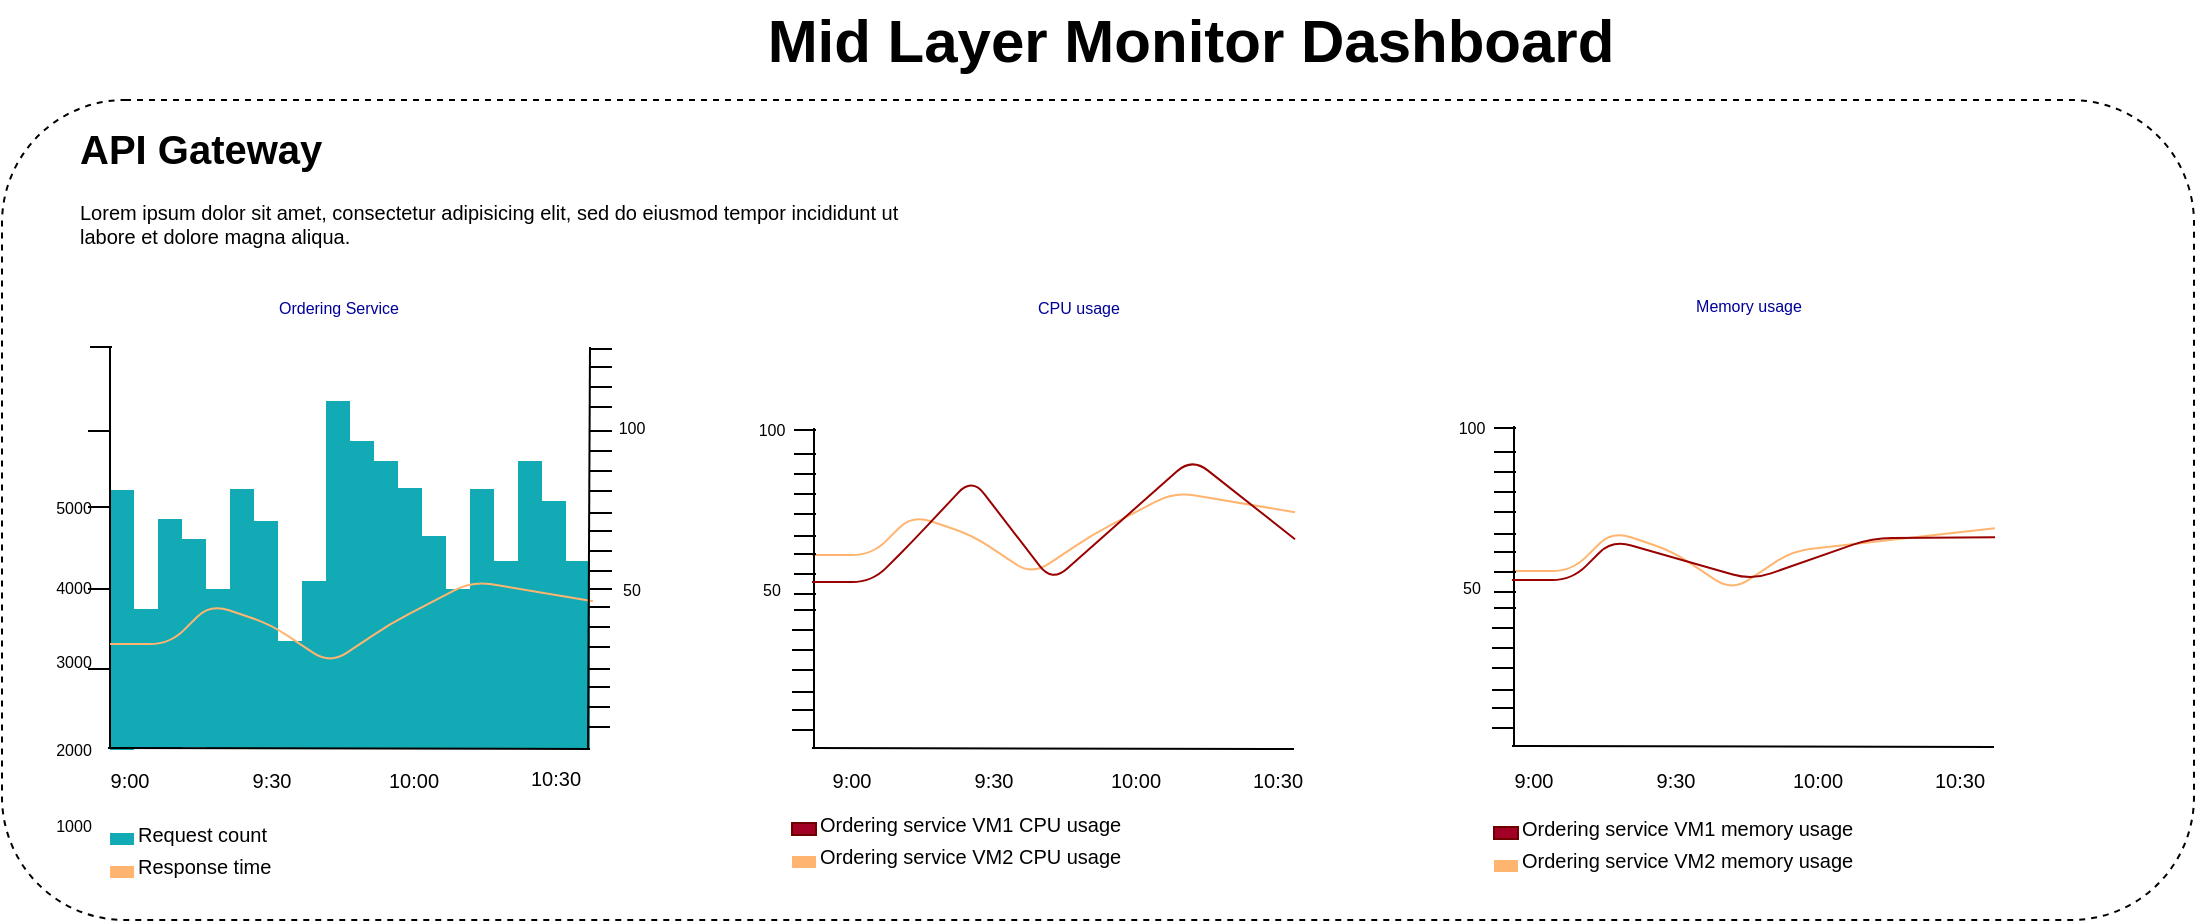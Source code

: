 <mxfile version="12.2.6" type="github" pages="1">
  <diagram id="07fea595-8f29-1299-0266-81d95cde20df" name="Page-1">
    <mxGraphModel dx="-1023" dy="-7" grid="1" gridSize="10" guides="1" tooltips="1" connect="1" arrows="1" fold="1" page="1" pageScale="1" pageWidth="1169" pageHeight="827" background="#ffffff" math="0" shadow="0">
      <root>
        <mxCell id="0"/>
        <mxCell id="1" parent="0"/>
        <mxCell id="Wl3PlyjCfCqaFqwn1Miz-761" value="" style="rounded=1;whiteSpace=wrap;html=1;dashed=1;" vertex="1" parent="1">
          <mxGeometry x="2354" y="950" width="1096" height="410" as="geometry"/>
        </mxCell>
        <mxCell id="723" value="" style="whiteSpace=wrap;fillColor=#12AAB5;gradientColor=none;gradientDirection=east;strokeColor=none;html=1;fontColor=#23445d;" parent="1" vertex="1">
          <mxGeometry x="2408" y="1145" width="12" height="130" as="geometry"/>
        </mxCell>
        <mxCell id="739" value="" style="whiteSpace=wrap;fillColor=#12AAB5;gradientColor=none;gradientDirection=east;strokeColor=none;html=1;fontColor=#23445d;" parent="1" vertex="1">
          <mxGeometry x="2408" y="1316.5" width="12" height="6" as="geometry"/>
        </mxCell>
        <mxCell id="744" value="Request count" style="text;spacingTop=-5;html=1;points=[];fontSize=10;" parent="1" vertex="1">
          <mxGeometry x="2420" y="1309.5" width="80" height="20" as="geometry"/>
        </mxCell>
        <mxCell id="749" value="Mid Layer Monitor Dashboard" style="text;spacingTop=-5;align=center;verticalAlign=middle;fontSize=30;fontStyle=1;html=1;points=[]" parent="1" vertex="1">
          <mxGeometry x="2543" y="900" width="810" height="45" as="geometry"/>
        </mxCell>
        <mxCell id="o6w3HR38CNkeLtD_eccx-752" value="" style="whiteSpace=wrap;fillColor=#12AAB5;gradientColor=none;gradientDirection=east;strokeColor=none;html=1;fontColor=#23445d;" parent="1" vertex="1">
          <mxGeometry x="2420" y="1204.5" width="12" height="70" as="geometry"/>
        </mxCell>
        <mxCell id="o6w3HR38CNkeLtD_eccx-753" value="" style="whiteSpace=wrap;fillColor=#12AAB5;gradientColor=none;gradientDirection=east;strokeColor=none;html=1;fontColor=#23445d;" parent="1" vertex="1">
          <mxGeometry x="2516" y="1100.5" width="12" height="174" as="geometry"/>
        </mxCell>
        <mxCell id="o6w3HR38CNkeLtD_eccx-754" value="" style="whiteSpace=wrap;fillColor=#12AAB5;gradientColor=none;gradientDirection=east;strokeColor=none;html=1;fontColor=#23445d;" parent="1" vertex="1">
          <mxGeometry x="2432" y="1159.5" width="12" height="115" as="geometry"/>
        </mxCell>
        <mxCell id="o6w3HR38CNkeLtD_eccx-755" value="" style="whiteSpace=wrap;fillColor=#12AAB5;gradientColor=none;gradientDirection=east;strokeColor=none;html=1;fontColor=#23445d;" parent="1" vertex="1">
          <mxGeometry x="2444" y="1169.5" width="12" height="104" as="geometry"/>
        </mxCell>
        <mxCell id="o6w3HR38CNkeLtD_eccx-756" value="" style="whiteSpace=wrap;fillColor=#12AAB5;gradientColor=none;gradientDirection=east;strokeColor=none;html=1;fontColor=#23445d;" parent="1" vertex="1">
          <mxGeometry x="2456" y="1194.5" width="12" height="80" as="geometry"/>
        </mxCell>
        <mxCell id="o6w3HR38CNkeLtD_eccx-757" value="" style="whiteSpace=wrap;fillColor=#12AAB5;gradientColor=none;gradientDirection=east;strokeColor=none;html=1;fontColor=#23445d;" parent="1" vertex="1">
          <mxGeometry x="2468" y="1144.5" width="12" height="130" as="geometry"/>
        </mxCell>
        <mxCell id="o6w3HR38CNkeLtD_eccx-758" value="" style="whiteSpace=wrap;fillColor=#12AAB5;gradientColor=none;gradientDirection=east;strokeColor=none;html=1;fontColor=#23445d;" parent="1" vertex="1">
          <mxGeometry x="2480" y="1160.5" width="12" height="114" as="geometry"/>
        </mxCell>
        <mxCell id="o6w3HR38CNkeLtD_eccx-759" value="" style="whiteSpace=wrap;fillColor=#12AAB5;gradientColor=none;gradientDirection=east;strokeColor=none;html=1;fontColor=#23445d;" parent="1" vertex="1">
          <mxGeometry x="2492" y="1220.5" width="12" height="54" as="geometry"/>
        </mxCell>
        <mxCell id="o6w3HR38CNkeLtD_eccx-760" value="" style="whiteSpace=wrap;fillColor=#12AAB5;gradientColor=none;gradientDirection=east;strokeColor=none;html=1;fontColor=#23445d;" parent="1" vertex="1">
          <mxGeometry x="2504" y="1190.5" width="12" height="84" as="geometry"/>
        </mxCell>
        <mxCell id="o6w3HR38CNkeLtD_eccx-762" value="" style="whiteSpace=wrap;fillColor=#12AAB5;gradientColor=none;gradientDirection=east;strokeColor=none;html=1;fontColor=#23445d;" parent="1" vertex="1">
          <mxGeometry x="2528" y="1120.5" width="12" height="154" as="geometry"/>
        </mxCell>
        <mxCell id="o6w3HR38CNkeLtD_eccx-763" value="" style="whiteSpace=wrap;fillColor=#12AAB5;gradientColor=none;gradientDirection=east;strokeColor=none;html=1;fontColor=#23445d;" parent="1" vertex="1">
          <mxGeometry x="2540" y="1130.5" width="12" height="144" as="geometry"/>
        </mxCell>
        <mxCell id="o6w3HR38CNkeLtD_eccx-764" value="" style="whiteSpace=wrap;fillColor=#12AAB5;gradientColor=none;gradientDirection=east;strokeColor=none;html=1;fontColor=#23445d;" parent="1" vertex="1">
          <mxGeometry x="2636" y="1180.5" width="12" height="94" as="geometry"/>
        </mxCell>
        <mxCell id="o6w3HR38CNkeLtD_eccx-765" value="" style="whiteSpace=wrap;fillColor=#12AAB5;gradientColor=none;gradientDirection=east;strokeColor=none;html=1;fontColor=#23445d;" parent="1" vertex="1">
          <mxGeometry x="2552" y="1144" width="12" height="130" as="geometry"/>
        </mxCell>
        <mxCell id="o6w3HR38CNkeLtD_eccx-766" value="" style="whiteSpace=wrap;fillColor=#12AAB5;gradientColor=none;gradientDirection=east;strokeColor=none;html=1;fontColor=#23445d;" parent="1" vertex="1">
          <mxGeometry x="2564" y="1168" width="12" height="106" as="geometry"/>
        </mxCell>
        <mxCell id="o6w3HR38CNkeLtD_eccx-767" value="" style="whiteSpace=wrap;fillColor=#12AAB5;gradientColor=none;gradientDirection=east;strokeColor=none;html=1;fontColor=#23445d;" parent="1" vertex="1">
          <mxGeometry x="2576" y="1194.5" width="12" height="80" as="geometry"/>
        </mxCell>
        <mxCell id="o6w3HR38CNkeLtD_eccx-768" value="" style="whiteSpace=wrap;fillColor=#12AAB5;gradientColor=none;gradientDirection=east;strokeColor=none;html=1;fontColor=#23445d;" parent="1" vertex="1">
          <mxGeometry x="2588" y="1144.5" width="12" height="130" as="geometry"/>
        </mxCell>
        <mxCell id="o6w3HR38CNkeLtD_eccx-769" value="" style="whiteSpace=wrap;fillColor=#12AAB5;gradientColor=none;gradientDirection=east;strokeColor=none;html=1;fontColor=#23445d;" parent="1" vertex="1">
          <mxGeometry x="2600" y="1180.5" width="12" height="94" as="geometry"/>
        </mxCell>
        <mxCell id="o6w3HR38CNkeLtD_eccx-770" value="" style="whiteSpace=wrap;fillColor=#12AAB5;gradientColor=none;gradientDirection=east;strokeColor=none;html=1;fontColor=#23445d;" parent="1" vertex="1">
          <mxGeometry x="2612" y="1130.5" width="12" height="144" as="geometry"/>
        </mxCell>
        <mxCell id="o6w3HR38CNkeLtD_eccx-771" value="" style="whiteSpace=wrap;fillColor=#12AAB5;gradientColor=none;gradientDirection=east;strokeColor=none;html=1;fontColor=#23445d;" parent="1" vertex="1">
          <mxGeometry x="2624" y="1150.5" width="12" height="124" as="geometry"/>
        </mxCell>
        <mxCell id="o6w3HR38CNkeLtD_eccx-772" value="" style="endArrow=none;html=1;strokeWidth=1;" parent="1" edge="1">
          <mxGeometry width="50" height="50" relative="1" as="geometry">
            <mxPoint x="2408" y="1273.5" as="sourcePoint"/>
            <mxPoint x="2408" y="1073.5" as="targetPoint"/>
          </mxGeometry>
        </mxCell>
        <mxCell id="o6w3HR38CNkeLtD_eccx-783" value="" style="endArrow=none;html=1;strokeWidth=1;" parent="1" edge="1">
          <mxGeometry width="50" height="50" relative="1" as="geometry">
            <mxPoint x="2407" y="1274" as="sourcePoint"/>
            <mxPoint x="2648" y="1274.5" as="targetPoint"/>
          </mxGeometry>
        </mxCell>
        <mxCell id="o6w3HR38CNkeLtD_eccx-785" value="" style="endArrow=none;html=1;strokeWidth=1;entryX=1.125;entryY=0.214;entryDx=0;entryDy=0;entryPerimeter=0;strokeColor=#FFB570;" parent="1" target="o6w3HR38CNkeLtD_eccx-764" edge="1">
          <mxGeometry width="50" height="50" relative="1" as="geometry">
            <mxPoint x="2408" y="1222" as="sourcePoint"/>
            <mxPoint x="2598" y="1222" as="targetPoint"/>
            <Array as="points">
              <mxPoint x="2438" y="1222"/>
              <mxPoint x="2458" y="1202"/>
              <mxPoint x="2488" y="1212"/>
              <mxPoint x="2518" y="1232"/>
              <mxPoint x="2548" y="1212"/>
              <mxPoint x="2589" y="1190.5"/>
            </Array>
          </mxGeometry>
        </mxCell>
        <mxCell id="o6w3HR38CNkeLtD_eccx-787" value="" style="endArrow=none;html=1;strokeWidth=1;" parent="1" edge="1">
          <mxGeometry width="50" height="50" relative="1" as="geometry">
            <mxPoint x="2397" y="1234.5" as="sourcePoint"/>
            <mxPoint x="2408" y="1234.5" as="targetPoint"/>
          </mxGeometry>
        </mxCell>
        <mxCell id="o6w3HR38CNkeLtD_eccx-789" value="" style="endArrow=none;html=1;strokeWidth=1;" parent="1" edge="1">
          <mxGeometry width="50" height="50" relative="1" as="geometry">
            <mxPoint x="2397" y="1194.5" as="sourcePoint"/>
            <mxPoint x="2408" y="1194.5" as="targetPoint"/>
          </mxGeometry>
        </mxCell>
        <mxCell id="o6w3HR38CNkeLtD_eccx-790" value="" style="endArrow=none;html=1;strokeWidth=1;" parent="1" edge="1">
          <mxGeometry width="50" height="50" relative="1" as="geometry">
            <mxPoint x="2397" y="1153.5" as="sourcePoint"/>
            <mxPoint x="2408" y="1153.5" as="targetPoint"/>
          </mxGeometry>
        </mxCell>
        <mxCell id="o6w3HR38CNkeLtD_eccx-791" value="" style="endArrow=none;html=1;strokeWidth=1;" parent="1" edge="1">
          <mxGeometry width="50" height="50" relative="1" as="geometry">
            <mxPoint x="2647" y="1274.5" as="sourcePoint"/>
            <mxPoint x="2648" y="1073.5" as="targetPoint"/>
          </mxGeometry>
        </mxCell>
        <mxCell id="o6w3HR38CNkeLtD_eccx-792" value="" style="endArrow=none;html=1;strokeWidth=1;" parent="1" edge="1">
          <mxGeometry width="50" height="50" relative="1" as="geometry">
            <mxPoint x="2647" y="1263.5" as="sourcePoint"/>
            <mxPoint x="2658" y="1263.5" as="targetPoint"/>
          </mxGeometry>
        </mxCell>
        <mxCell id="o6w3HR38CNkeLtD_eccx-793" value="" style="endArrow=none;html=1;strokeWidth=1;" parent="1" edge="1">
          <mxGeometry width="50" height="50" relative="1" as="geometry">
            <mxPoint x="2648" y="1194.5" as="sourcePoint"/>
            <mxPoint x="2659" y="1194.5" as="targetPoint"/>
          </mxGeometry>
        </mxCell>
        <mxCell id="o6w3HR38CNkeLtD_eccx-794" value="" style="endArrow=none;html=1;strokeWidth=1;" parent="1" edge="1">
          <mxGeometry width="50" height="50" relative="1" as="geometry">
            <mxPoint x="2647" y="1203.5" as="sourcePoint"/>
            <mxPoint x="2658" y="1203.5" as="targetPoint"/>
          </mxGeometry>
        </mxCell>
        <mxCell id="o6w3HR38CNkeLtD_eccx-795" value="" style="endArrow=none;html=1;strokeWidth=1;" parent="1" edge="1">
          <mxGeometry width="50" height="50" relative="1" as="geometry">
            <mxPoint x="2647" y="1213.5" as="sourcePoint"/>
            <mxPoint x="2658" y="1213.5" as="targetPoint"/>
          </mxGeometry>
        </mxCell>
        <mxCell id="o6w3HR38CNkeLtD_eccx-796" value="" style="endArrow=none;html=1;strokeWidth=1;" parent="1" edge="1">
          <mxGeometry width="50" height="50" relative="1" as="geometry">
            <mxPoint x="2647" y="1223.5" as="sourcePoint"/>
            <mxPoint x="2658" y="1223.5" as="targetPoint"/>
          </mxGeometry>
        </mxCell>
        <mxCell id="o6w3HR38CNkeLtD_eccx-797" value="" style="endArrow=none;html=1;strokeWidth=1;" parent="1" edge="1">
          <mxGeometry width="50" height="50" relative="1" as="geometry">
            <mxPoint x="2647" y="1234.5" as="sourcePoint"/>
            <mxPoint x="2658" y="1234.5" as="targetPoint"/>
          </mxGeometry>
        </mxCell>
        <mxCell id="o6w3HR38CNkeLtD_eccx-798" value="" style="endArrow=none;html=1;strokeWidth=1;" parent="1" edge="1">
          <mxGeometry width="50" height="50" relative="1" as="geometry">
            <mxPoint x="2647" y="1243.5" as="sourcePoint"/>
            <mxPoint x="2658" y="1243.5" as="targetPoint"/>
          </mxGeometry>
        </mxCell>
        <mxCell id="o6w3HR38CNkeLtD_eccx-799" value="" style="endArrow=none;html=1;strokeWidth=1;" parent="1" edge="1">
          <mxGeometry width="50" height="50" relative="1" as="geometry">
            <mxPoint x="2647" y="1253.5" as="sourcePoint"/>
            <mxPoint x="2658" y="1253.5" as="targetPoint"/>
          </mxGeometry>
        </mxCell>
        <mxCell id="o6w3HR38CNkeLtD_eccx-800" value="" style="endArrow=none;html=1;strokeWidth=1;" parent="1" edge="1">
          <mxGeometry width="50" height="50" relative="1" as="geometry">
            <mxPoint x="2648" y="1185.5" as="sourcePoint"/>
            <mxPoint x="2659" y="1185.5" as="targetPoint"/>
          </mxGeometry>
        </mxCell>
        <mxCell id="o6w3HR38CNkeLtD_eccx-801" value="" style="endArrow=none;html=1;strokeWidth=1;" parent="1" edge="1">
          <mxGeometry width="50" height="50" relative="1" as="geometry">
            <mxPoint x="2648" y="1115.5" as="sourcePoint"/>
            <mxPoint x="2659" y="1115.5" as="targetPoint"/>
          </mxGeometry>
        </mxCell>
        <mxCell id="o6w3HR38CNkeLtD_eccx-802" value="" style="endArrow=none;html=1;strokeWidth=1;" parent="1" edge="1">
          <mxGeometry width="50" height="50" relative="1" as="geometry">
            <mxPoint x="2648" y="1125.5" as="sourcePoint"/>
            <mxPoint x="2659" y="1125.5" as="targetPoint"/>
          </mxGeometry>
        </mxCell>
        <mxCell id="o6w3HR38CNkeLtD_eccx-803" value="" style="endArrow=none;html=1;strokeWidth=1;" parent="1" edge="1">
          <mxGeometry width="50" height="50" relative="1" as="geometry">
            <mxPoint x="2648" y="1135.5" as="sourcePoint"/>
            <mxPoint x="2659" y="1135.5" as="targetPoint"/>
          </mxGeometry>
        </mxCell>
        <mxCell id="o6w3HR38CNkeLtD_eccx-804" value="" style="endArrow=none;html=1;strokeWidth=1;" parent="1" edge="1">
          <mxGeometry width="50" height="50" relative="1" as="geometry">
            <mxPoint x="2648" y="1145.5" as="sourcePoint"/>
            <mxPoint x="2659" y="1145.5" as="targetPoint"/>
          </mxGeometry>
        </mxCell>
        <mxCell id="o6w3HR38CNkeLtD_eccx-805" value="" style="endArrow=none;html=1;strokeWidth=1;" parent="1" edge="1">
          <mxGeometry width="50" height="50" relative="1" as="geometry">
            <mxPoint x="2648" y="1156.5" as="sourcePoint"/>
            <mxPoint x="2659" y="1156.5" as="targetPoint"/>
          </mxGeometry>
        </mxCell>
        <mxCell id="o6w3HR38CNkeLtD_eccx-806" value="" style="endArrow=none;html=1;strokeWidth=1;" parent="1" edge="1">
          <mxGeometry width="50" height="50" relative="1" as="geometry">
            <mxPoint x="2648" y="1165.5" as="sourcePoint"/>
            <mxPoint x="2659" y="1165.5" as="targetPoint"/>
          </mxGeometry>
        </mxCell>
        <mxCell id="o6w3HR38CNkeLtD_eccx-807" value="" style="endArrow=none;html=1;strokeWidth=1;" parent="1" edge="1">
          <mxGeometry width="50" height="50" relative="1" as="geometry">
            <mxPoint x="2648" y="1175.5" as="sourcePoint"/>
            <mxPoint x="2659" y="1175.5" as="targetPoint"/>
          </mxGeometry>
        </mxCell>
        <mxCell id="o6w3HR38CNkeLtD_eccx-808" value="" style="endArrow=none;html=1;strokeWidth=1;" parent="1" edge="1">
          <mxGeometry width="50" height="50" relative="1" as="geometry">
            <mxPoint x="2648" y="1103.5" as="sourcePoint"/>
            <mxPoint x="2659" y="1103.5" as="targetPoint"/>
          </mxGeometry>
        </mxCell>
        <mxCell id="o6w3HR38CNkeLtD_eccx-813" value="" style="endArrow=none;html=1;strokeWidth=1;" parent="1" edge="1">
          <mxGeometry width="50" height="50" relative="1" as="geometry">
            <mxPoint x="2648" y="1074.5" as="sourcePoint"/>
            <mxPoint x="2659" y="1074.5" as="targetPoint"/>
          </mxGeometry>
        </mxCell>
        <mxCell id="o6w3HR38CNkeLtD_eccx-814" value="" style="endArrow=none;html=1;strokeWidth=1;" parent="1" edge="1">
          <mxGeometry width="50" height="50" relative="1" as="geometry">
            <mxPoint x="2648" y="1083.5" as="sourcePoint"/>
            <mxPoint x="2659" y="1083.5" as="targetPoint"/>
          </mxGeometry>
        </mxCell>
        <mxCell id="o6w3HR38CNkeLtD_eccx-815" value="" style="endArrow=none;html=1;strokeWidth=1;" parent="1" edge="1">
          <mxGeometry width="50" height="50" relative="1" as="geometry">
            <mxPoint x="2648" y="1093.5" as="sourcePoint"/>
            <mxPoint x="2659" y="1093.5" as="targetPoint"/>
          </mxGeometry>
        </mxCell>
        <mxCell id="o6w3HR38CNkeLtD_eccx-816" value="" style="endArrow=none;html=1;strokeWidth=1;" parent="1" edge="1">
          <mxGeometry width="50" height="50" relative="1" as="geometry">
            <mxPoint x="2397" y="1115.5" as="sourcePoint"/>
            <mxPoint x="2408" y="1115.5" as="targetPoint"/>
          </mxGeometry>
        </mxCell>
        <mxCell id="o6w3HR38CNkeLtD_eccx-817" value="" style="endArrow=none;html=1;strokeWidth=1;" parent="1" edge="1">
          <mxGeometry width="50" height="50" relative="1" as="geometry">
            <mxPoint x="2398" y="1073.5" as="sourcePoint"/>
            <mxPoint x="2409" y="1073.5" as="targetPoint"/>
          </mxGeometry>
        </mxCell>
        <mxCell id="o6w3HR38CNkeLtD_eccx-818" value="&lt;font style=&quot;font-size: 8px;&quot;&gt;1000&lt;/font&gt;" style="text;html=1;align=center;verticalAlign=middle;whiteSpace=wrap;rounded=0;fontSize=8;" parent="1" vertex="1">
          <mxGeometry x="2370" y="1303" width="40" height="20" as="geometry"/>
        </mxCell>
        <mxCell id="o6w3HR38CNkeLtD_eccx-819" value="&lt;font style=&quot;font-size: 8px&quot;&gt;2000&lt;/font&gt;" style="text;html=1;align=center;verticalAlign=middle;whiteSpace=wrap;rounded=0;fontSize=8;" parent="1" vertex="1">
          <mxGeometry x="2370" y="1265" width="40" height="20" as="geometry"/>
        </mxCell>
        <mxCell id="o6w3HR38CNkeLtD_eccx-820" value="&lt;font style=&quot;font-size: 8px&quot;&gt;3000&lt;/font&gt;" style="text;html=1;align=center;verticalAlign=middle;whiteSpace=wrap;rounded=0;fontSize=8;" parent="1" vertex="1">
          <mxGeometry x="2370" y="1221" width="40" height="20" as="geometry"/>
        </mxCell>
        <mxCell id="o6w3HR38CNkeLtD_eccx-821" value="&lt;font style=&quot;font-size: 8px&quot;&gt;4000&lt;/font&gt;" style="text;html=1;align=center;verticalAlign=middle;whiteSpace=wrap;rounded=0;fontSize=8;" parent="1" vertex="1">
          <mxGeometry x="2370" y="1184" width="40" height="20" as="geometry"/>
        </mxCell>
        <mxCell id="o6w3HR38CNkeLtD_eccx-822" value="&lt;font style=&quot;font-size: 8px&quot;&gt;5000&lt;/font&gt;" style="text;html=1;align=center;verticalAlign=middle;whiteSpace=wrap;rounded=0;fontSize=8;" parent="1" vertex="1">
          <mxGeometry x="2370" y="1144" width="40" height="20" as="geometry"/>
        </mxCell>
        <mxCell id="o6w3HR38CNkeLtD_eccx-823" value="&lt;font style=&quot;font-size: 8px&quot;&gt;100&lt;/font&gt;" style="text;html=1;align=center;verticalAlign=middle;whiteSpace=wrap;rounded=0;fontSize=8;" parent="1" vertex="1">
          <mxGeometry x="2659" y="1103.5" width="20" height="20" as="geometry"/>
        </mxCell>
        <mxCell id="o6w3HR38CNkeLtD_eccx-824" value="&lt;font style=&quot;font-size: 8px&quot;&gt;50&lt;/font&gt;" style="text;html=1;align=center;verticalAlign=middle;whiteSpace=wrap;rounded=0;fontSize=8;" parent="1" vertex="1">
          <mxGeometry x="2659" y="1184.5" width="20" height="20" as="geometry"/>
        </mxCell>
        <mxCell id="o6w3HR38CNkeLtD_eccx-825" value="Ordering Service" style="text;html=1;strokeColor=none;fillColor=none;align=center;verticalAlign=middle;whiteSpace=wrap;rounded=0;fontSize=8;fontColor=#000099;" parent="1" vertex="1">
          <mxGeometry x="2469" y="1043.5" width="107" height="20" as="geometry"/>
        </mxCell>
        <mxCell id="o6w3HR38CNkeLtD_eccx-827" value="" style="whiteSpace=wrap;fillColor=#FFB570;gradientColor=none;gradientDirection=east;strokeColor=none;html=1;fontColor=#23445d;" parent="1" vertex="1">
          <mxGeometry x="2408" y="1333" width="12" height="6" as="geometry"/>
        </mxCell>
        <mxCell id="o6w3HR38CNkeLtD_eccx-828" value="Response time" style="text;spacingTop=-5;html=1;points=[];fontSize=10;" parent="1" vertex="1">
          <mxGeometry x="2420" y="1326" width="80" height="20" as="geometry"/>
        </mxCell>
        <mxCell id="o6w3HR38CNkeLtD_eccx-833" value="" style="endArrow=none;html=1;strokeWidth=1;entryX=1.125;entryY=0.214;entryDx=0;entryDy=0;entryPerimeter=0;strokeColor=#FFB570;" parent="1" edge="1">
          <mxGeometry width="50" height="50" relative="1" as="geometry">
            <mxPoint x="2759" y="1177.5" as="sourcePoint"/>
            <mxPoint x="3000.5" y="1156.116" as="targetPoint"/>
            <Array as="points">
              <mxPoint x="2789" y="1177.5"/>
              <mxPoint x="2809" y="1157.5"/>
              <mxPoint x="2839" y="1167.5"/>
              <mxPoint x="2869" y="1187.5"/>
              <mxPoint x="2899" y="1167.5"/>
              <mxPoint x="2940" y="1146"/>
            </Array>
          </mxGeometry>
        </mxCell>
        <mxCell id="o6w3HR38CNkeLtD_eccx-834" value="" style="endArrow=none;html=1;strokeWidth=1;" parent="1" edge="1">
          <mxGeometry width="50" height="50" relative="1" as="geometry">
            <mxPoint x="2760" y="1274" as="sourcePoint"/>
            <mxPoint x="2760" y="1114" as="targetPoint"/>
          </mxGeometry>
        </mxCell>
        <mxCell id="o6w3HR38CNkeLtD_eccx-836" value="" style="endArrow=none;html=1;strokeWidth=1;" parent="1" edge="1">
          <mxGeometry width="50" height="50" relative="1" as="geometry">
            <mxPoint x="2750" y="1205" as="sourcePoint"/>
            <mxPoint x="2761" y="1205" as="targetPoint"/>
          </mxGeometry>
        </mxCell>
        <mxCell id="o6w3HR38CNkeLtD_eccx-837" value="" style="endArrow=none;html=1;strokeWidth=1;" parent="1" edge="1">
          <mxGeometry width="50" height="50" relative="1" as="geometry">
            <mxPoint x="2749" y="1215" as="sourcePoint"/>
            <mxPoint x="2760" y="1215" as="targetPoint"/>
          </mxGeometry>
        </mxCell>
        <mxCell id="o6w3HR38CNkeLtD_eccx-838" value="" style="endArrow=none;html=1;strokeWidth=1;" parent="1" edge="1">
          <mxGeometry width="50" height="50" relative="1" as="geometry">
            <mxPoint x="2749" y="1225" as="sourcePoint"/>
            <mxPoint x="2760" y="1225" as="targetPoint"/>
          </mxGeometry>
        </mxCell>
        <mxCell id="o6w3HR38CNkeLtD_eccx-839" value="" style="endArrow=none;html=1;strokeWidth=1;" parent="1" edge="1">
          <mxGeometry width="50" height="50" relative="1" as="geometry">
            <mxPoint x="2749" y="1235" as="sourcePoint"/>
            <mxPoint x="2760" y="1235" as="targetPoint"/>
          </mxGeometry>
        </mxCell>
        <mxCell id="o6w3HR38CNkeLtD_eccx-840" value="" style="endArrow=none;html=1;strokeWidth=1;" parent="1" edge="1">
          <mxGeometry width="50" height="50" relative="1" as="geometry">
            <mxPoint x="2749" y="1246" as="sourcePoint"/>
            <mxPoint x="2760" y="1246" as="targetPoint"/>
          </mxGeometry>
        </mxCell>
        <mxCell id="o6w3HR38CNkeLtD_eccx-841" value="" style="endArrow=none;html=1;strokeWidth=1;" parent="1" edge="1">
          <mxGeometry width="50" height="50" relative="1" as="geometry">
            <mxPoint x="2749" y="1255" as="sourcePoint"/>
            <mxPoint x="2760" y="1255" as="targetPoint"/>
          </mxGeometry>
        </mxCell>
        <mxCell id="o6w3HR38CNkeLtD_eccx-842" value="" style="endArrow=none;html=1;strokeWidth=1;" parent="1" edge="1">
          <mxGeometry width="50" height="50" relative="1" as="geometry">
            <mxPoint x="2749" y="1265" as="sourcePoint"/>
            <mxPoint x="2760" y="1265" as="targetPoint"/>
          </mxGeometry>
        </mxCell>
        <mxCell id="o6w3HR38CNkeLtD_eccx-843" value="" style="endArrow=none;html=1;strokeWidth=1;" parent="1" edge="1">
          <mxGeometry width="50" height="50" relative="1" as="geometry">
            <mxPoint x="2750" y="1197" as="sourcePoint"/>
            <mxPoint x="2761" y="1197" as="targetPoint"/>
          </mxGeometry>
        </mxCell>
        <mxCell id="o6w3HR38CNkeLtD_eccx-844" value="" style="endArrow=none;html=1;strokeWidth=1;" parent="1" edge="1">
          <mxGeometry width="50" height="50" relative="1" as="geometry">
            <mxPoint x="2750" y="1127" as="sourcePoint"/>
            <mxPoint x="2761" y="1127" as="targetPoint"/>
          </mxGeometry>
        </mxCell>
        <mxCell id="o6w3HR38CNkeLtD_eccx-845" value="" style="endArrow=none;html=1;strokeWidth=1;" parent="1" edge="1">
          <mxGeometry width="50" height="50" relative="1" as="geometry">
            <mxPoint x="2750" y="1137" as="sourcePoint"/>
            <mxPoint x="2761" y="1137" as="targetPoint"/>
          </mxGeometry>
        </mxCell>
        <mxCell id="o6w3HR38CNkeLtD_eccx-846" value="" style="endArrow=none;html=1;strokeWidth=1;" parent="1" edge="1">
          <mxGeometry width="50" height="50" relative="1" as="geometry">
            <mxPoint x="2750" y="1147" as="sourcePoint"/>
            <mxPoint x="2761" y="1147" as="targetPoint"/>
          </mxGeometry>
        </mxCell>
        <mxCell id="o6w3HR38CNkeLtD_eccx-847" value="" style="endArrow=none;html=1;strokeWidth=1;" parent="1" edge="1">
          <mxGeometry width="50" height="50" relative="1" as="geometry">
            <mxPoint x="2750" y="1157" as="sourcePoint"/>
            <mxPoint x="2761" y="1157" as="targetPoint"/>
          </mxGeometry>
        </mxCell>
        <mxCell id="o6w3HR38CNkeLtD_eccx-848" value="" style="endArrow=none;html=1;strokeWidth=1;" parent="1" edge="1">
          <mxGeometry width="50" height="50" relative="1" as="geometry">
            <mxPoint x="2750" y="1168" as="sourcePoint"/>
            <mxPoint x="2761" y="1168" as="targetPoint"/>
          </mxGeometry>
        </mxCell>
        <mxCell id="o6w3HR38CNkeLtD_eccx-849" value="" style="endArrow=none;html=1;strokeWidth=1;" parent="1" edge="1">
          <mxGeometry width="50" height="50" relative="1" as="geometry">
            <mxPoint x="2750" y="1177" as="sourcePoint"/>
            <mxPoint x="2761" y="1177" as="targetPoint"/>
          </mxGeometry>
        </mxCell>
        <mxCell id="o6w3HR38CNkeLtD_eccx-850" value="" style="endArrow=none;html=1;strokeWidth=1;" parent="1" edge="1">
          <mxGeometry width="50" height="50" relative="1" as="geometry">
            <mxPoint x="2750" y="1187" as="sourcePoint"/>
            <mxPoint x="2761" y="1187" as="targetPoint"/>
          </mxGeometry>
        </mxCell>
        <mxCell id="o6w3HR38CNkeLtD_eccx-851" value="" style="endArrow=none;html=1;strokeWidth=1;" parent="1" edge="1">
          <mxGeometry width="50" height="50" relative="1" as="geometry">
            <mxPoint x="2750" y="1115" as="sourcePoint"/>
            <mxPoint x="2761" y="1115" as="targetPoint"/>
          </mxGeometry>
        </mxCell>
        <mxCell id="o6w3HR38CNkeLtD_eccx-855" value="&lt;font style=&quot;font-size: 8px&quot;&gt;100&lt;/font&gt;" style="text;html=1;align=center;verticalAlign=middle;whiteSpace=wrap;rounded=0;fontSize=8;" parent="1" vertex="1">
          <mxGeometry x="2729" y="1104.5" width="20" height="20" as="geometry"/>
        </mxCell>
        <mxCell id="o6w3HR38CNkeLtD_eccx-856" value="&lt;font style=&quot;font-size: 8px&quot;&gt;50&lt;/font&gt;" style="text;html=1;align=center;verticalAlign=middle;whiteSpace=wrap;rounded=0;fontSize=8;" parent="1" vertex="1">
          <mxGeometry x="2729" y="1184.5" width="20" height="20" as="geometry"/>
        </mxCell>
        <mxCell id="o6w3HR38CNkeLtD_eccx-857" value="" style="endArrow=none;html=1;strokeWidth=1;" parent="1" edge="1">
          <mxGeometry width="50" height="50" relative="1" as="geometry">
            <mxPoint x="2759" y="1274" as="sourcePoint"/>
            <mxPoint x="3000" y="1274.5" as="targetPoint"/>
          </mxGeometry>
        </mxCell>
        <mxCell id="o6w3HR38CNkeLtD_eccx-858" value="" style="endArrow=none;html=1;strokeWidth=1;entryX=1.125;entryY=0.214;entryDx=0;entryDy=0;entryPerimeter=0;strokeColor=#990000;" parent="1" edge="1">
          <mxGeometry width="50" height="50" relative="1" as="geometry">
            <mxPoint x="2759" y="1191" as="sourcePoint"/>
            <mxPoint x="3000.5" y="1169.616" as="targetPoint"/>
            <Array as="points">
              <mxPoint x="2789" y="1191"/>
              <mxPoint x="2809" y="1171"/>
              <mxPoint x="2839" y="1139"/>
              <mxPoint x="2879" y="1191"/>
              <mxPoint x="2949" y="1129"/>
            </Array>
          </mxGeometry>
        </mxCell>
        <mxCell id="o6w3HR38CNkeLtD_eccx-903" value="" style="endArrow=none;html=1;strokeWidth=1;entryX=1.125;entryY=0.214;entryDx=0;entryDy=0;entryPerimeter=0;strokeColor=#FFB570;" parent="1" edge="1">
          <mxGeometry width="50" height="50" relative="1" as="geometry">
            <mxPoint x="3109" y="1185.5" as="sourcePoint"/>
            <mxPoint x="3350.5" y="1164.116" as="targetPoint"/>
            <Array as="points">
              <mxPoint x="3139" y="1185.5"/>
              <mxPoint x="3159" y="1165.5"/>
              <mxPoint x="3189" y="1175.5"/>
              <mxPoint x="3219" y="1195.5"/>
              <mxPoint x="3249" y="1175.5"/>
            </Array>
          </mxGeometry>
        </mxCell>
        <mxCell id="o6w3HR38CNkeLtD_eccx-904" value="" style="endArrow=none;html=1;strokeWidth=1;" parent="1" edge="1">
          <mxGeometry width="50" height="50" relative="1" as="geometry">
            <mxPoint x="3110" y="1273" as="sourcePoint"/>
            <mxPoint x="3110" y="1113" as="targetPoint"/>
          </mxGeometry>
        </mxCell>
        <mxCell id="o6w3HR38CNkeLtD_eccx-905" value="" style="endArrow=none;html=1;strokeWidth=1;" parent="1" edge="1">
          <mxGeometry width="50" height="50" relative="1" as="geometry">
            <mxPoint x="3100" y="1204" as="sourcePoint"/>
            <mxPoint x="3111" y="1204" as="targetPoint"/>
          </mxGeometry>
        </mxCell>
        <mxCell id="o6w3HR38CNkeLtD_eccx-906" value="" style="endArrow=none;html=1;strokeWidth=1;" parent="1" edge="1">
          <mxGeometry width="50" height="50" relative="1" as="geometry">
            <mxPoint x="3099" y="1214" as="sourcePoint"/>
            <mxPoint x="3110" y="1214" as="targetPoint"/>
          </mxGeometry>
        </mxCell>
        <mxCell id="o6w3HR38CNkeLtD_eccx-907" value="" style="endArrow=none;html=1;strokeWidth=1;" parent="1" edge="1">
          <mxGeometry width="50" height="50" relative="1" as="geometry">
            <mxPoint x="3099" y="1224" as="sourcePoint"/>
            <mxPoint x="3110" y="1224" as="targetPoint"/>
          </mxGeometry>
        </mxCell>
        <mxCell id="o6w3HR38CNkeLtD_eccx-908" value="" style="endArrow=none;html=1;strokeWidth=1;" parent="1" edge="1">
          <mxGeometry width="50" height="50" relative="1" as="geometry">
            <mxPoint x="3099" y="1234" as="sourcePoint"/>
            <mxPoint x="3110" y="1234" as="targetPoint"/>
          </mxGeometry>
        </mxCell>
        <mxCell id="o6w3HR38CNkeLtD_eccx-909" value="" style="endArrow=none;html=1;strokeWidth=1;" parent="1" edge="1">
          <mxGeometry width="50" height="50" relative="1" as="geometry">
            <mxPoint x="3099" y="1245" as="sourcePoint"/>
            <mxPoint x="3110" y="1245" as="targetPoint"/>
          </mxGeometry>
        </mxCell>
        <mxCell id="o6w3HR38CNkeLtD_eccx-910" value="" style="endArrow=none;html=1;strokeWidth=1;" parent="1" edge="1">
          <mxGeometry width="50" height="50" relative="1" as="geometry">
            <mxPoint x="3099" y="1254" as="sourcePoint"/>
            <mxPoint x="3110" y="1254" as="targetPoint"/>
          </mxGeometry>
        </mxCell>
        <mxCell id="o6w3HR38CNkeLtD_eccx-911" value="" style="endArrow=none;html=1;strokeWidth=1;" parent="1" edge="1">
          <mxGeometry width="50" height="50" relative="1" as="geometry">
            <mxPoint x="3099" y="1264" as="sourcePoint"/>
            <mxPoint x="3110" y="1264" as="targetPoint"/>
          </mxGeometry>
        </mxCell>
        <mxCell id="o6w3HR38CNkeLtD_eccx-912" value="" style="endArrow=none;html=1;strokeWidth=1;" parent="1" edge="1">
          <mxGeometry width="50" height="50" relative="1" as="geometry">
            <mxPoint x="3100" y="1196" as="sourcePoint"/>
            <mxPoint x="3111" y="1196" as="targetPoint"/>
          </mxGeometry>
        </mxCell>
        <mxCell id="o6w3HR38CNkeLtD_eccx-913" value="" style="endArrow=none;html=1;strokeWidth=1;" parent="1" edge="1">
          <mxGeometry width="50" height="50" relative="1" as="geometry">
            <mxPoint x="3100" y="1126" as="sourcePoint"/>
            <mxPoint x="3111" y="1126" as="targetPoint"/>
          </mxGeometry>
        </mxCell>
        <mxCell id="o6w3HR38CNkeLtD_eccx-914" value="" style="endArrow=none;html=1;strokeWidth=1;" parent="1" edge="1">
          <mxGeometry width="50" height="50" relative="1" as="geometry">
            <mxPoint x="3100" y="1136" as="sourcePoint"/>
            <mxPoint x="3111" y="1136" as="targetPoint"/>
          </mxGeometry>
        </mxCell>
        <mxCell id="o6w3HR38CNkeLtD_eccx-915" value="" style="endArrow=none;html=1;strokeWidth=1;" parent="1" edge="1">
          <mxGeometry width="50" height="50" relative="1" as="geometry">
            <mxPoint x="3100" y="1146" as="sourcePoint"/>
            <mxPoint x="3111" y="1146" as="targetPoint"/>
          </mxGeometry>
        </mxCell>
        <mxCell id="o6w3HR38CNkeLtD_eccx-916" value="" style="endArrow=none;html=1;strokeWidth=1;" parent="1" edge="1">
          <mxGeometry width="50" height="50" relative="1" as="geometry">
            <mxPoint x="3100" y="1156" as="sourcePoint"/>
            <mxPoint x="3111" y="1156" as="targetPoint"/>
          </mxGeometry>
        </mxCell>
        <mxCell id="o6w3HR38CNkeLtD_eccx-917" value="" style="endArrow=none;html=1;strokeWidth=1;" parent="1" edge="1">
          <mxGeometry width="50" height="50" relative="1" as="geometry">
            <mxPoint x="3100" y="1167" as="sourcePoint"/>
            <mxPoint x="3111" y="1167" as="targetPoint"/>
          </mxGeometry>
        </mxCell>
        <mxCell id="o6w3HR38CNkeLtD_eccx-918" value="" style="endArrow=none;html=1;strokeWidth=1;" parent="1" edge="1">
          <mxGeometry width="50" height="50" relative="1" as="geometry">
            <mxPoint x="3100" y="1176" as="sourcePoint"/>
            <mxPoint x="3111" y="1176" as="targetPoint"/>
          </mxGeometry>
        </mxCell>
        <mxCell id="o6w3HR38CNkeLtD_eccx-919" value="" style="endArrow=none;html=1;strokeWidth=1;" parent="1" edge="1">
          <mxGeometry width="50" height="50" relative="1" as="geometry">
            <mxPoint x="3100" y="1186" as="sourcePoint"/>
            <mxPoint x="3111" y="1186" as="targetPoint"/>
          </mxGeometry>
        </mxCell>
        <mxCell id="o6w3HR38CNkeLtD_eccx-920" value="" style="endArrow=none;html=1;strokeWidth=1;" parent="1" edge="1">
          <mxGeometry width="50" height="50" relative="1" as="geometry">
            <mxPoint x="3100" y="1114" as="sourcePoint"/>
            <mxPoint x="3111" y="1114" as="targetPoint"/>
          </mxGeometry>
        </mxCell>
        <mxCell id="o6w3HR38CNkeLtD_eccx-921" value="&lt;font style=&quot;font-size: 8px&quot;&gt;100&lt;/font&gt;" style="text;html=1;align=center;verticalAlign=middle;whiteSpace=wrap;rounded=0;fontSize=8;" parent="1" vertex="1">
          <mxGeometry x="3079" y="1103.5" width="20" height="20" as="geometry"/>
        </mxCell>
        <mxCell id="o6w3HR38CNkeLtD_eccx-922" value="&lt;font style=&quot;font-size: 8px&quot;&gt;50&lt;/font&gt;" style="text;html=1;align=center;verticalAlign=middle;whiteSpace=wrap;rounded=0;fontSize=8;" parent="1" vertex="1">
          <mxGeometry x="3079" y="1183.5" width="20" height="20" as="geometry"/>
        </mxCell>
        <mxCell id="o6w3HR38CNkeLtD_eccx-923" value="" style="endArrow=none;html=1;strokeWidth=1;" parent="1" edge="1">
          <mxGeometry width="50" height="50" relative="1" as="geometry">
            <mxPoint x="3109" y="1273" as="sourcePoint"/>
            <mxPoint x="3350" y="1273.5" as="targetPoint"/>
          </mxGeometry>
        </mxCell>
        <mxCell id="o6w3HR38CNkeLtD_eccx-924" value="" style="endArrow=none;html=1;strokeWidth=1;entryX=1.125;entryY=0.214;entryDx=0;entryDy=0;entryPerimeter=0;strokeColor=#990000;" parent="1" edge="1">
          <mxGeometry width="50" height="50" relative="1" as="geometry">
            <mxPoint x="3109" y="1190" as="sourcePoint"/>
            <mxPoint x="3350.5" y="1168.616" as="targetPoint"/>
            <Array as="points">
              <mxPoint x="3139" y="1190"/>
              <mxPoint x="3159" y="1170"/>
              <mxPoint x="3229" y="1190"/>
              <mxPoint x="3289" y="1169"/>
            </Array>
          </mxGeometry>
        </mxCell>
        <mxCell id="o6w3HR38CNkeLtD_eccx-925" value="Memory usage" style="text;html=1;strokeColor=none;fillColor=none;align=center;verticalAlign=middle;whiteSpace=wrap;rounded=0;fontSize=8;fontColor=#000099;" parent="1" vertex="1">
          <mxGeometry x="3174" y="1042.5" width="107" height="20" as="geometry"/>
        </mxCell>
        <mxCell id="o6w3HR38CNkeLtD_eccx-926" value="CPU usage" style="text;html=1;strokeColor=none;fillColor=none;align=center;verticalAlign=middle;whiteSpace=wrap;rounded=0;fontSize=8;fontColor=#000099;" parent="1" vertex="1">
          <mxGeometry x="2839" y="1043.5" width="107" height="20" as="geometry"/>
        </mxCell>
        <mxCell id="o6w3HR38CNkeLtD_eccx-928" value="9:00" style="text;html=1;strokeColor=none;fillColor=none;align=center;verticalAlign=middle;whiteSpace=wrap;rounded=0;dashed=1;dashPattern=1 2;fontSize=10;fontColor=#000000;opacity=0;" parent="1" vertex="1">
          <mxGeometry x="2398" y="1279.5" width="40" height="20" as="geometry"/>
        </mxCell>
        <mxCell id="o6w3HR38CNkeLtD_eccx-929" value="9:30" style="text;html=1;strokeColor=none;fillColor=none;align=center;verticalAlign=middle;whiteSpace=wrap;rounded=0;dashed=1;dashPattern=1 2;fontSize=10;fontColor=#000000;opacity=0;" parent="1" vertex="1">
          <mxGeometry x="2469" y="1279.5" width="40" height="20" as="geometry"/>
        </mxCell>
        <mxCell id="o6w3HR38CNkeLtD_eccx-931" value="10:00" style="text;html=1;strokeColor=none;fillColor=none;align=center;verticalAlign=middle;whiteSpace=wrap;rounded=0;dashed=1;dashPattern=1 2;fontSize=10;fontColor=#000000;opacity=0;" parent="1" vertex="1">
          <mxGeometry x="2540" y="1279.5" width="40" height="20" as="geometry"/>
        </mxCell>
        <mxCell id="o6w3HR38CNkeLtD_eccx-932" value="10:30" style="text;html=1;strokeColor=none;fillColor=none;align=center;verticalAlign=middle;whiteSpace=wrap;rounded=0;dashed=1;dashPattern=1 2;fontSize=10;fontColor=#000000;opacity=0;" parent="1" vertex="1">
          <mxGeometry x="2611" y="1278.5" width="40" height="20" as="geometry"/>
        </mxCell>
        <mxCell id="o6w3HR38CNkeLtD_eccx-933" value="9:00" style="text;html=1;strokeColor=none;fillColor=none;align=center;verticalAlign=middle;whiteSpace=wrap;rounded=0;dashed=1;dashPattern=1 2;fontSize=10;fontColor=#000000;opacity=0;" parent="1" vertex="1">
          <mxGeometry x="2759" y="1279.5" width="40" height="20" as="geometry"/>
        </mxCell>
        <mxCell id="o6w3HR38CNkeLtD_eccx-934" value="9:30" style="text;html=1;strokeColor=none;fillColor=none;align=center;verticalAlign=middle;whiteSpace=wrap;rounded=0;dashed=1;dashPattern=1 2;fontSize=10;fontColor=#000000;opacity=0;" parent="1" vertex="1">
          <mxGeometry x="2830" y="1279.5" width="40" height="20" as="geometry"/>
        </mxCell>
        <mxCell id="o6w3HR38CNkeLtD_eccx-935" value="10:00" style="text;html=1;strokeColor=none;fillColor=none;align=center;verticalAlign=middle;whiteSpace=wrap;rounded=0;dashed=1;dashPattern=1 2;fontSize=10;fontColor=#000000;opacity=0;" parent="1" vertex="1">
          <mxGeometry x="2901" y="1279.5" width="40" height="20" as="geometry"/>
        </mxCell>
        <mxCell id="o6w3HR38CNkeLtD_eccx-936" value="10:30" style="text;html=1;strokeColor=none;fillColor=none;align=center;verticalAlign=middle;whiteSpace=wrap;rounded=0;dashed=1;dashPattern=1 2;fontSize=10;fontColor=#000000;opacity=0;" parent="1" vertex="1">
          <mxGeometry x="2972" y="1279.5" width="40" height="20" as="geometry"/>
        </mxCell>
        <mxCell id="o6w3HR38CNkeLtD_eccx-937" value="9:00" style="text;html=1;strokeColor=none;fillColor=none;align=center;verticalAlign=middle;whiteSpace=wrap;rounded=0;dashed=1;dashPattern=1 2;fontSize=10;fontColor=#000000;opacity=0;" parent="1" vertex="1">
          <mxGeometry x="3100" y="1279.5" width="40" height="20" as="geometry"/>
        </mxCell>
        <mxCell id="o6w3HR38CNkeLtD_eccx-938" value="9:30" style="text;html=1;strokeColor=none;fillColor=none;align=center;verticalAlign=middle;whiteSpace=wrap;rounded=0;dashed=1;dashPattern=1 2;fontSize=10;fontColor=#000000;opacity=0;" parent="1" vertex="1">
          <mxGeometry x="3171" y="1279.5" width="40" height="20" as="geometry"/>
        </mxCell>
        <mxCell id="o6w3HR38CNkeLtD_eccx-939" value="10:00" style="text;html=1;strokeColor=none;fillColor=none;align=center;verticalAlign=middle;whiteSpace=wrap;rounded=0;dashed=1;dashPattern=1 2;fontSize=10;fontColor=#000000;opacity=0;" parent="1" vertex="1">
          <mxGeometry x="3242" y="1279.5" width="40" height="20" as="geometry"/>
        </mxCell>
        <mxCell id="o6w3HR38CNkeLtD_eccx-940" value="10:30" style="text;html=1;strokeColor=none;fillColor=none;align=center;verticalAlign=middle;whiteSpace=wrap;rounded=0;dashed=1;dashPattern=1 2;fontSize=10;fontColor=#000000;opacity=0;" parent="1" vertex="1">
          <mxGeometry x="3313" y="1279.5" width="40" height="20" as="geometry"/>
        </mxCell>
        <mxCell id="o6w3HR38CNkeLtD_eccx-944" value="&lt;h1&gt;API Gateway&lt;/h1&gt;&lt;p&gt;Lorem ipsum dolor sit amet, consectetur adipisicing elit, sed do eiusmod tempor incididunt ut labore et dolore magna aliqua.&lt;/p&gt;" style="text;html=1;strokeColor=none;fillColor=none;spacing=5;spacingTop=-20;whiteSpace=wrap;overflow=hidden;rounded=0;shadow=0;dashed=1;dashPattern=1 2;comic=0;labelBackgroundColor=none;fontSize=10;opacity=0;" parent="1" vertex="1">
          <mxGeometry x="2388" y="960" width="432" height="120" as="geometry"/>
        </mxCell>
        <mxCell id="Wl3PlyjCfCqaFqwn1Miz-749" value="" style="whiteSpace=wrap;fillColor=#a20025;gradientDirection=east;strokeColor=#6F0000;html=1;fontColor=#ffffff;" vertex="1" parent="1">
          <mxGeometry x="2749" y="1311.5" width="12" height="6" as="geometry"/>
        </mxCell>
        <mxCell id="Wl3PlyjCfCqaFqwn1Miz-750" value="Ordering service VM1 CPU usage" style="text;spacingTop=-5;html=1;points=[];fontSize=10;" vertex="1" parent="1">
          <mxGeometry x="2761" y="1304.5" width="80" height="20" as="geometry"/>
        </mxCell>
        <mxCell id="Wl3PlyjCfCqaFqwn1Miz-751" value="" style="whiteSpace=wrap;fillColor=#FFB570;gradientColor=none;gradientDirection=east;strokeColor=none;html=1;fontColor=#23445d;" vertex="1" parent="1">
          <mxGeometry x="2749" y="1328" width="12" height="6" as="geometry"/>
        </mxCell>
        <mxCell id="Wl3PlyjCfCqaFqwn1Miz-752" value="Ordering service VM2 CPU usage" style="text;spacingTop=-5;html=1;points=[];fontSize=10;" vertex="1" parent="1">
          <mxGeometry x="2761" y="1321" width="80" height="20" as="geometry"/>
        </mxCell>
        <mxCell id="Wl3PlyjCfCqaFqwn1Miz-757" value="" style="whiteSpace=wrap;fillColor=#a20025;gradientDirection=east;strokeColor=#6F0000;html=1;fontColor=#ffffff;" vertex="1" parent="1">
          <mxGeometry x="3100" y="1313.5" width="12" height="6" as="geometry"/>
        </mxCell>
        <mxCell id="Wl3PlyjCfCqaFqwn1Miz-758" value="Ordering service VM1 memory usage" style="text;spacingTop=-5;html=1;points=[];fontSize=10;" vertex="1" parent="1">
          <mxGeometry x="3112" y="1306.5" width="80" height="20" as="geometry"/>
        </mxCell>
        <mxCell id="Wl3PlyjCfCqaFqwn1Miz-759" value="" style="whiteSpace=wrap;fillColor=#FFB570;gradientColor=none;gradientDirection=east;strokeColor=none;html=1;fontColor=#23445d;" vertex="1" parent="1">
          <mxGeometry x="3100" y="1330" width="12" height="6" as="geometry"/>
        </mxCell>
        <mxCell id="Wl3PlyjCfCqaFqwn1Miz-760" value="Ordering service VM2 memory usage" style="text;spacingTop=-5;html=1;points=[];fontSize=10;" vertex="1" parent="1">
          <mxGeometry x="3112" y="1323" width="80" height="20" as="geometry"/>
        </mxCell>
      </root>
    </mxGraphModel>
  </diagram>
</mxfile>
